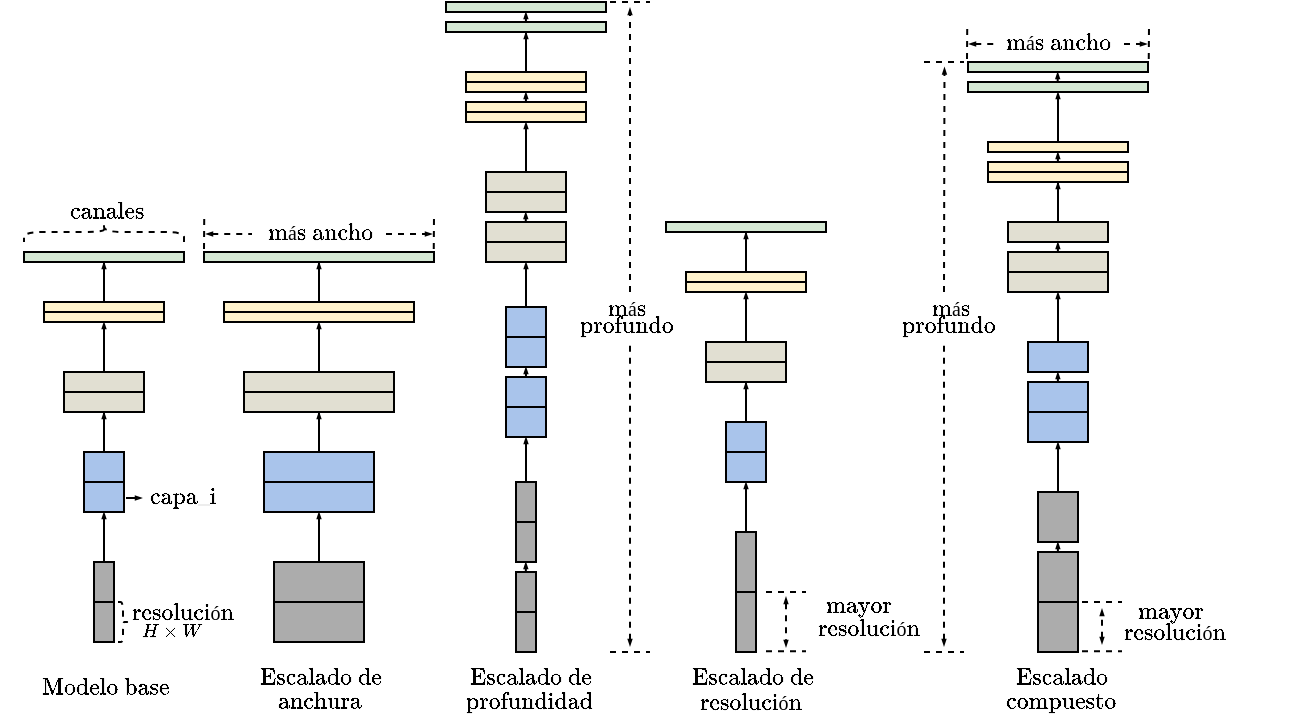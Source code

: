 <mxfile version="26.1.1">
  <diagram name="Page-1" id="o6Hm1AHfrkM1vRj4lwk_">
    <mxGraphModel dx="1328" dy="400" grid="1" gridSize="5" guides="1" tooltips="1" connect="1" arrows="1" fold="1" page="1" pageScale="1" pageWidth="595" pageHeight="842" math="1" shadow="0">
      <root>
        <mxCell id="0" />
        <mxCell id="1" parent="0" />
        <mxCell id="CmU8Y67noPRYYXNj49tf-119" value="&lt;font style=&quot;font-size: 10px;&quot;&gt;$$\text{más ancho}$$&lt;/font&gt;" style="text;html=1;align=center;verticalAlign=middle;resizable=0;points=[];autosize=1;strokeColor=none;fillColor=none;" vertex="1" parent="1">
          <mxGeometry x="90.5" y="110" width="120" height="30" as="geometry" />
        </mxCell>
        <mxCell id="CmU8Y67noPRYYXNj49tf-108" value="&lt;font style=&quot;font-size: 10px;&quot;&gt;$$\text{canales}$$&lt;/font&gt;" style="text;html=1;align=center;verticalAlign=middle;resizable=0;points=[];autosize=1;strokeColor=none;fillColor=none;" vertex="1" parent="1">
          <mxGeometry x="-9" y="100" width="105" height="30" as="geometry" />
        </mxCell>
        <mxCell id="CmU8Y67noPRYYXNj49tf-109" value="&lt;font style=&quot;font-size: 10px;&quot;&gt;$$\text{capa_i}$$&lt;/font&gt;" style="text;html=1;align=center;verticalAlign=middle;resizable=0;points=[];autosize=1;strokeColor=none;fillColor=none;" vertex="1" parent="1">
          <mxGeometry x="32" y="242" width="100" height="30" as="geometry" />
        </mxCell>
        <mxCell id="CmU8Y67noPRYYXNj49tf-1" value="" style="rounded=0;whiteSpace=wrap;html=1;fillColor=#D5E8D4;" vertex="1" parent="1">
          <mxGeometry x="3" y="135" width="80" height="5" as="geometry" />
        </mxCell>
        <mxCell id="CmU8Y67noPRYYXNj49tf-74" style="edgeStyle=orthogonalEdgeStyle;rounded=0;orthogonalLoop=1;jettySize=auto;html=1;entryX=0.5;entryY=1;entryDx=0;entryDy=0;endSize=1;endArrow=blockThin;endFill=1;" edge="1" parent="1" source="CmU8Y67noPRYYXNj49tf-2" target="CmU8Y67noPRYYXNj49tf-1">
          <mxGeometry relative="1" as="geometry" />
        </mxCell>
        <mxCell id="CmU8Y67noPRYYXNj49tf-2" value="" style="rounded=0;whiteSpace=wrap;html=1;fillColor=#FFF2CC;" vertex="1" parent="1">
          <mxGeometry x="13" y="160" width="60" height="5" as="geometry" />
        </mxCell>
        <mxCell id="CmU8Y67noPRYYXNj49tf-3" value="" style="rounded=0;whiteSpace=wrap;html=1;fillColor=#FFF2CC;" vertex="1" parent="1">
          <mxGeometry x="13" y="165" width="60" height="5" as="geometry" />
        </mxCell>
        <mxCell id="CmU8Y67noPRYYXNj49tf-73" style="edgeStyle=orthogonalEdgeStyle;rounded=0;orthogonalLoop=1;jettySize=auto;html=1;entryX=0.5;entryY=1;entryDx=0;entryDy=0;endSize=1;endArrow=blockThin;endFill=1;" edge="1" parent="1" source="CmU8Y67noPRYYXNj49tf-4" target="CmU8Y67noPRYYXNj49tf-3">
          <mxGeometry relative="1" as="geometry" />
        </mxCell>
        <mxCell id="CmU8Y67noPRYYXNj49tf-4" value="" style="rounded=0;whiteSpace=wrap;html=1;fillColor=#E1DFD2;" vertex="1" parent="1">
          <mxGeometry x="23" y="195" width="40" height="10" as="geometry" />
        </mxCell>
        <mxCell id="CmU8Y67noPRYYXNj49tf-5" value="" style="rounded=0;whiteSpace=wrap;html=1;fillColor=#E1DFD2;" vertex="1" parent="1">
          <mxGeometry x="23" y="205" width="40" height="10" as="geometry" />
        </mxCell>
        <mxCell id="CmU8Y67noPRYYXNj49tf-72" style="edgeStyle=orthogonalEdgeStyle;rounded=0;orthogonalLoop=1;jettySize=auto;html=1;entryX=0.5;entryY=1;entryDx=0;entryDy=0;endSize=1;endArrow=blockThin;endFill=1;" edge="1" parent="1" source="CmU8Y67noPRYYXNj49tf-6" target="CmU8Y67noPRYYXNj49tf-5">
          <mxGeometry relative="1" as="geometry" />
        </mxCell>
        <mxCell id="CmU8Y67noPRYYXNj49tf-6" value="" style="rounded=0;whiteSpace=wrap;html=1;fillColor=#A9C4EB;" vertex="1" parent="1">
          <mxGeometry x="33" y="235" width="20" height="15" as="geometry" />
        </mxCell>
        <mxCell id="CmU8Y67noPRYYXNj49tf-7" value="" style="rounded=0;whiteSpace=wrap;html=1;fillColor=#A9C4EB;" vertex="1" parent="1">
          <mxGeometry x="33" y="250" width="20" height="15" as="geometry" />
        </mxCell>
        <mxCell id="CmU8Y67noPRYYXNj49tf-71" style="edgeStyle=orthogonalEdgeStyle;rounded=0;orthogonalLoop=1;jettySize=auto;html=1;entryX=0.5;entryY=1;entryDx=0;entryDy=0;endSize=1;endArrow=blockThin;endFill=1;" edge="1" parent="1" source="CmU8Y67noPRYYXNj49tf-8" target="CmU8Y67noPRYYXNj49tf-7">
          <mxGeometry relative="1" as="geometry" />
        </mxCell>
        <mxCell id="CmU8Y67noPRYYXNj49tf-8" value="" style="rounded=0;whiteSpace=wrap;html=1;fillColor=#ACACAC;" vertex="1" parent="1">
          <mxGeometry x="38" y="290" width="10" height="20" as="geometry" />
        </mxCell>
        <mxCell id="CmU8Y67noPRYYXNj49tf-9" value="" style="rounded=0;whiteSpace=wrap;html=1;fillColor=#ACACAC;" vertex="1" parent="1">
          <mxGeometry x="38" y="310" width="10" height="20" as="geometry" />
        </mxCell>
        <mxCell id="CmU8Y67noPRYYXNj49tf-19" value="" style="rounded=0;whiteSpace=wrap;html=1;fillColor=#D5E8D4;" vertex="1" parent="1">
          <mxGeometry x="93" y="135" width="115" height="5" as="geometry" />
        </mxCell>
        <mxCell id="CmU8Y67noPRYYXNj49tf-78" style="edgeStyle=orthogonalEdgeStyle;rounded=0;orthogonalLoop=1;jettySize=auto;html=1;entryX=0.5;entryY=1;entryDx=0;entryDy=0;endSize=1;endArrow=blockThin;endFill=1;" edge="1" parent="1" source="CmU8Y67noPRYYXNj49tf-20" target="CmU8Y67noPRYYXNj49tf-19">
          <mxGeometry relative="1" as="geometry" />
        </mxCell>
        <mxCell id="CmU8Y67noPRYYXNj49tf-20" value="" style="rounded=0;whiteSpace=wrap;html=1;fillColor=#FFF2CC;" vertex="1" parent="1">
          <mxGeometry x="103" y="160" width="95" height="5" as="geometry" />
        </mxCell>
        <mxCell id="CmU8Y67noPRYYXNj49tf-21" value="" style="rounded=0;whiteSpace=wrap;html=1;fillColor=#FFF2CC;" vertex="1" parent="1">
          <mxGeometry x="103" y="165" width="95" height="5" as="geometry" />
        </mxCell>
        <mxCell id="CmU8Y67noPRYYXNj49tf-77" style="edgeStyle=orthogonalEdgeStyle;rounded=0;orthogonalLoop=1;jettySize=auto;html=1;entryX=0.5;entryY=1;entryDx=0;entryDy=0;endSize=1;endArrow=blockThin;endFill=1;" edge="1" parent="1" source="CmU8Y67noPRYYXNj49tf-22" target="CmU8Y67noPRYYXNj49tf-21">
          <mxGeometry relative="1" as="geometry" />
        </mxCell>
        <mxCell id="CmU8Y67noPRYYXNj49tf-22" value="" style="rounded=0;whiteSpace=wrap;html=1;fillColor=#E1DFD2;" vertex="1" parent="1">
          <mxGeometry x="113" y="195" width="75" height="10" as="geometry" />
        </mxCell>
        <mxCell id="CmU8Y67noPRYYXNj49tf-23" value="" style="rounded=0;whiteSpace=wrap;html=1;fillColor=#E1DFD2;" vertex="1" parent="1">
          <mxGeometry x="113" y="205" width="75" height="10" as="geometry" />
        </mxCell>
        <mxCell id="CmU8Y67noPRYYXNj49tf-76" style="edgeStyle=orthogonalEdgeStyle;rounded=0;orthogonalLoop=1;jettySize=auto;html=1;entryX=0.5;entryY=1;entryDx=0;entryDy=0;endSize=1;endArrow=blockThin;endFill=1;" edge="1" parent="1" source="CmU8Y67noPRYYXNj49tf-24" target="CmU8Y67noPRYYXNj49tf-23">
          <mxGeometry relative="1" as="geometry" />
        </mxCell>
        <mxCell id="CmU8Y67noPRYYXNj49tf-24" value="" style="rounded=0;whiteSpace=wrap;html=1;fillColor=#A9C4EB;" vertex="1" parent="1">
          <mxGeometry x="123" y="235" width="55" height="15" as="geometry" />
        </mxCell>
        <mxCell id="CmU8Y67noPRYYXNj49tf-25" value="" style="rounded=0;whiteSpace=wrap;html=1;fillColor=#A9C4EB;" vertex="1" parent="1">
          <mxGeometry x="123" y="250" width="55" height="15" as="geometry" />
        </mxCell>
        <mxCell id="CmU8Y67noPRYYXNj49tf-75" style="edgeStyle=orthogonalEdgeStyle;rounded=0;orthogonalLoop=1;jettySize=auto;html=1;entryX=0.5;entryY=1;entryDx=0;entryDy=0;endSize=1;endArrow=blockThin;endFill=1;" edge="1" parent="1" source="CmU8Y67noPRYYXNj49tf-26" target="CmU8Y67noPRYYXNj49tf-25">
          <mxGeometry relative="1" as="geometry" />
        </mxCell>
        <mxCell id="CmU8Y67noPRYYXNj49tf-26" value="" style="rounded=0;whiteSpace=wrap;html=1;fillColor=#ACACAC;" vertex="1" parent="1">
          <mxGeometry x="128" y="290" width="45" height="20" as="geometry" />
        </mxCell>
        <mxCell id="CmU8Y67noPRYYXNj49tf-27" value="" style="rounded=0;whiteSpace=wrap;html=1;fillColor=#ACACAC;" vertex="1" parent="1">
          <mxGeometry x="128" y="310" width="45" height="20" as="geometry" />
        </mxCell>
        <mxCell id="CmU8Y67noPRYYXNj49tf-29" value="" style="rounded=0;whiteSpace=wrap;html=1;fillColor=#D5E8D4;" vertex="1" parent="1">
          <mxGeometry x="214" y="10" width="80" height="5" as="geometry" />
        </mxCell>
        <mxCell id="CmU8Y67noPRYYXNj49tf-83" style="edgeStyle=orthogonalEdgeStyle;rounded=0;orthogonalLoop=1;jettySize=auto;html=1;entryX=0.5;entryY=1;entryDx=0;entryDy=0;endSize=1;endArrow=blockThin;endFill=1;" edge="1" parent="1" source="CmU8Y67noPRYYXNj49tf-30" target="CmU8Y67noPRYYXNj49tf-38">
          <mxGeometry relative="1" as="geometry" />
        </mxCell>
        <mxCell id="CmU8Y67noPRYYXNj49tf-30" value="" style="rounded=0;whiteSpace=wrap;html=1;fillColor=#FFF2CC;" vertex="1" parent="1">
          <mxGeometry x="224" y="45" width="60" height="5" as="geometry" />
        </mxCell>
        <mxCell id="CmU8Y67noPRYYXNj49tf-31" value="" style="rounded=0;whiteSpace=wrap;html=1;fillColor=#FFF2CC;" vertex="1" parent="1">
          <mxGeometry x="224" y="50" width="60" height="5" as="geometry" />
        </mxCell>
        <mxCell id="CmU8Y67noPRYYXNj49tf-82" style="edgeStyle=orthogonalEdgeStyle;rounded=0;orthogonalLoop=1;jettySize=auto;html=1;entryX=0.5;entryY=1;entryDx=0;entryDy=0;endSize=1;endArrow=blockThin;endFill=1;" edge="1" parent="1" source="CmU8Y67noPRYYXNj49tf-32" target="CmU8Y67noPRYYXNj49tf-40">
          <mxGeometry relative="1" as="geometry" />
        </mxCell>
        <mxCell id="CmU8Y67noPRYYXNj49tf-32" value="" style="rounded=0;whiteSpace=wrap;html=1;fillColor=#E1DFD2;" vertex="1" parent="1">
          <mxGeometry x="234" y="95" width="40" height="10" as="geometry" />
        </mxCell>
        <mxCell id="CmU8Y67noPRYYXNj49tf-33" value="" style="rounded=0;whiteSpace=wrap;html=1;fillColor=#E1DFD2;" vertex="1" parent="1">
          <mxGeometry x="234" y="105" width="40" height="10" as="geometry" />
        </mxCell>
        <mxCell id="CmU8Y67noPRYYXNj49tf-81" style="edgeStyle=orthogonalEdgeStyle;rounded=0;orthogonalLoop=1;jettySize=auto;html=1;entryX=0.5;entryY=1;entryDx=0;entryDy=0;endSize=1;endArrow=blockThin;endFill=1;" edge="1" parent="1" source="CmU8Y67noPRYYXNj49tf-34" target="CmU8Y67noPRYYXNj49tf-42">
          <mxGeometry relative="1" as="geometry" />
        </mxCell>
        <mxCell id="CmU8Y67noPRYYXNj49tf-34" value="" style="rounded=0;whiteSpace=wrap;html=1;fillColor=#A9C4EB;" vertex="1" parent="1">
          <mxGeometry x="244" y="162.5" width="20" height="15" as="geometry" />
        </mxCell>
        <mxCell id="CmU8Y67noPRYYXNj49tf-35" value="" style="rounded=0;whiteSpace=wrap;html=1;fillColor=#A9C4EB;" vertex="1" parent="1">
          <mxGeometry x="244" y="177.5" width="20" height="15" as="geometry" />
        </mxCell>
        <mxCell id="CmU8Y67noPRYYXNj49tf-80" style="edgeStyle=orthogonalEdgeStyle;rounded=0;orthogonalLoop=1;jettySize=auto;html=1;entryX=0.5;entryY=1;entryDx=0;entryDy=0;endSize=1;endArrow=blockThin;endFill=1;" edge="1" parent="1" source="CmU8Y67noPRYYXNj49tf-36" target="CmU8Y67noPRYYXNj49tf-44">
          <mxGeometry relative="1" as="geometry" />
        </mxCell>
        <mxCell id="CmU8Y67noPRYYXNj49tf-36" value="" style="rounded=0;whiteSpace=wrap;html=1;fillColor=#ACACAC;" vertex="1" parent="1">
          <mxGeometry x="249" y="250" width="10" height="20" as="geometry" />
        </mxCell>
        <mxCell id="CmU8Y67noPRYYXNj49tf-37" value="" style="rounded=0;whiteSpace=wrap;html=1;fillColor=#ACACAC;" vertex="1" parent="1">
          <mxGeometry x="249" y="270" width="10" height="20" as="geometry" />
        </mxCell>
        <mxCell id="CmU8Y67noPRYYXNj49tf-38" value="" style="rounded=0;whiteSpace=wrap;html=1;fillColor=#D5E8D4;" vertex="1" parent="1">
          <mxGeometry x="214" y="20" width="80" height="5" as="geometry" />
        </mxCell>
        <mxCell id="CmU8Y67noPRYYXNj49tf-39" value="" style="rounded=0;whiteSpace=wrap;html=1;fillColor=#FFF2CC;" vertex="1" parent="1">
          <mxGeometry x="224" y="60" width="60" height="5" as="geometry" />
        </mxCell>
        <mxCell id="CmU8Y67noPRYYXNj49tf-40" value="" style="rounded=0;whiteSpace=wrap;html=1;fillColor=#FFF2CC;" vertex="1" parent="1">
          <mxGeometry x="224" y="65" width="60" height="5" as="geometry" />
        </mxCell>
        <mxCell id="CmU8Y67noPRYYXNj49tf-41" value="" style="rounded=0;whiteSpace=wrap;html=1;fillColor=#E1DFD2;" vertex="1" parent="1">
          <mxGeometry x="234" y="120" width="40" height="10" as="geometry" />
        </mxCell>
        <mxCell id="CmU8Y67noPRYYXNj49tf-42" value="" style="rounded=0;whiteSpace=wrap;html=1;fillColor=#E1DFD2;" vertex="1" parent="1">
          <mxGeometry x="234" y="130" width="40" height="10" as="geometry" />
        </mxCell>
        <mxCell id="CmU8Y67noPRYYXNj49tf-43" value="" style="rounded=0;whiteSpace=wrap;html=1;fillColor=#A9C4EB;" vertex="1" parent="1">
          <mxGeometry x="244" y="197.5" width="20" height="15" as="geometry" />
        </mxCell>
        <mxCell id="CmU8Y67noPRYYXNj49tf-44" value="" style="rounded=0;whiteSpace=wrap;html=1;fillColor=#A9C4EB;" vertex="1" parent="1">
          <mxGeometry x="244" y="212.5" width="20" height="15" as="geometry" />
        </mxCell>
        <mxCell id="CmU8Y67noPRYYXNj49tf-45" value="" style="rounded=0;whiteSpace=wrap;html=1;fillColor=#ACACAC;" vertex="1" parent="1">
          <mxGeometry x="249" y="295" width="10" height="20" as="geometry" />
        </mxCell>
        <mxCell id="CmU8Y67noPRYYXNj49tf-46" value="" style="rounded=0;whiteSpace=wrap;html=1;fillColor=#ACACAC;" vertex="1" parent="1">
          <mxGeometry x="249" y="315" width="10" height="20" as="geometry" />
        </mxCell>
        <mxCell id="CmU8Y67noPRYYXNj49tf-47" value="" style="rounded=0;whiteSpace=wrap;html=1;fillColor=#D5E8D4;" vertex="1" parent="1">
          <mxGeometry x="324" y="120" width="80" height="5" as="geometry" />
        </mxCell>
        <mxCell id="CmU8Y67noPRYYXNj49tf-87" style="edgeStyle=orthogonalEdgeStyle;rounded=0;orthogonalLoop=1;jettySize=auto;html=1;entryX=0.5;entryY=1;entryDx=0;entryDy=0;endSize=1;endArrow=blockThin;endFill=1;" edge="1" parent="1" source="CmU8Y67noPRYYXNj49tf-48" target="CmU8Y67noPRYYXNj49tf-47">
          <mxGeometry relative="1" as="geometry" />
        </mxCell>
        <mxCell id="CmU8Y67noPRYYXNj49tf-48" value="" style="rounded=0;whiteSpace=wrap;html=1;fillColor=#FFF2CC;" vertex="1" parent="1">
          <mxGeometry x="334" y="145" width="60" height="5" as="geometry" />
        </mxCell>
        <mxCell id="CmU8Y67noPRYYXNj49tf-49" value="" style="rounded=0;whiteSpace=wrap;html=1;fillColor=#FFF2CC;" vertex="1" parent="1">
          <mxGeometry x="334" y="150" width="60" height="5" as="geometry" />
        </mxCell>
        <mxCell id="CmU8Y67noPRYYXNj49tf-86" style="edgeStyle=orthogonalEdgeStyle;rounded=0;orthogonalLoop=1;jettySize=auto;html=1;entryX=0.5;entryY=1;entryDx=0;entryDy=0;endSize=1;endArrow=blockThin;endFill=1;" edge="1" parent="1" source="CmU8Y67noPRYYXNj49tf-50" target="CmU8Y67noPRYYXNj49tf-49">
          <mxGeometry relative="1" as="geometry" />
        </mxCell>
        <mxCell id="CmU8Y67noPRYYXNj49tf-50" value="" style="rounded=0;whiteSpace=wrap;html=1;fillColor=#E1DFD2;" vertex="1" parent="1">
          <mxGeometry x="344" y="180" width="40" height="10" as="geometry" />
        </mxCell>
        <mxCell id="CmU8Y67noPRYYXNj49tf-51" value="" style="rounded=0;whiteSpace=wrap;html=1;fillColor=#E1DFD2;" vertex="1" parent="1">
          <mxGeometry x="344" y="190" width="40" height="10" as="geometry" />
        </mxCell>
        <mxCell id="CmU8Y67noPRYYXNj49tf-85" style="edgeStyle=orthogonalEdgeStyle;rounded=0;orthogonalLoop=1;jettySize=auto;html=1;entryX=0.5;entryY=1;entryDx=0;entryDy=0;endSize=1;endArrow=blockThin;endFill=1;" edge="1" parent="1" source="CmU8Y67noPRYYXNj49tf-52" target="CmU8Y67noPRYYXNj49tf-51">
          <mxGeometry relative="1" as="geometry" />
        </mxCell>
        <mxCell id="CmU8Y67noPRYYXNj49tf-52" value="" style="rounded=0;whiteSpace=wrap;html=1;fillColor=#A9C4EB;" vertex="1" parent="1">
          <mxGeometry x="354" y="220" width="20" height="15" as="geometry" />
        </mxCell>
        <mxCell id="CmU8Y67noPRYYXNj49tf-53" value="" style="rounded=0;whiteSpace=wrap;html=1;fillColor=#A9C4EB;" vertex="1" parent="1">
          <mxGeometry x="354" y="235" width="20" height="15" as="geometry" />
        </mxCell>
        <mxCell id="CmU8Y67noPRYYXNj49tf-84" style="edgeStyle=orthogonalEdgeStyle;rounded=0;orthogonalLoop=1;jettySize=auto;html=1;entryX=0.5;entryY=1;entryDx=0;entryDy=0;endSize=1;endArrow=blockThin;endFill=1;" edge="1" parent="1" source="CmU8Y67noPRYYXNj49tf-54" target="CmU8Y67noPRYYXNj49tf-53">
          <mxGeometry relative="1" as="geometry" />
        </mxCell>
        <mxCell id="CmU8Y67noPRYYXNj49tf-54" value="" style="rounded=0;whiteSpace=wrap;html=1;fillColor=#ACACAC;" vertex="1" parent="1">
          <mxGeometry x="359" y="275" width="10" height="30" as="geometry" />
        </mxCell>
        <mxCell id="CmU8Y67noPRYYXNj49tf-55" value="" style="rounded=0;whiteSpace=wrap;html=1;fillColor=#ACACAC;" vertex="1" parent="1">
          <mxGeometry x="359" y="305" width="10" height="30" as="geometry" />
        </mxCell>
        <mxCell id="CmU8Y67noPRYYXNj49tf-56" value="" style="rounded=0;whiteSpace=wrap;html=1;fillColor=#D5E8D4;" vertex="1" parent="1">
          <mxGeometry x="475" y="50" width="90" height="5" as="geometry" />
        </mxCell>
        <mxCell id="CmU8Y67noPRYYXNj49tf-57" value="" style="rounded=0;whiteSpace=wrap;html=1;fillColor=#FFF2CC;" vertex="1" parent="1">
          <mxGeometry x="485" y="90" width="70" height="5" as="geometry" />
        </mxCell>
        <mxCell id="CmU8Y67noPRYYXNj49tf-58" value="" style="rounded=0;whiteSpace=wrap;html=1;fillColor=#FFF2CC;" vertex="1" parent="1">
          <mxGeometry x="485" y="95" width="70" height="5" as="geometry" />
        </mxCell>
        <mxCell id="CmU8Y67noPRYYXNj49tf-59" value="" style="rounded=0;whiteSpace=wrap;html=1;fillColor=#E1DFD2;" vertex="1" parent="1">
          <mxGeometry x="495" y="135" width="50" height="10" as="geometry" />
        </mxCell>
        <mxCell id="CmU8Y67noPRYYXNj49tf-60" value="" style="rounded=0;whiteSpace=wrap;html=1;fillColor=#E1DFD2;" vertex="1" parent="1">
          <mxGeometry x="495" y="145" width="50" height="10" as="geometry" />
        </mxCell>
        <mxCell id="CmU8Y67noPRYYXNj49tf-90" style="edgeStyle=orthogonalEdgeStyle;rounded=0;orthogonalLoop=1;jettySize=auto;html=1;entryX=0.5;entryY=1;entryDx=0;entryDy=0;endSize=1;endArrow=blockThin;endFill=1;" edge="1" parent="1" source="CmU8Y67noPRYYXNj49tf-61" target="CmU8Y67noPRYYXNj49tf-60">
          <mxGeometry relative="1" as="geometry" />
        </mxCell>
        <mxCell id="CmU8Y67noPRYYXNj49tf-61" value="" style="rounded=0;whiteSpace=wrap;html=1;fillColor=#A9C4EB;" vertex="1" parent="1">
          <mxGeometry x="505" y="180" width="30" height="15" as="geometry" />
        </mxCell>
        <mxCell id="CmU8Y67noPRYYXNj49tf-62" value="" style="rounded=0;whiteSpace=wrap;html=1;fillColor=#A9C4EB;" vertex="1" parent="1">
          <mxGeometry x="505" y="215" width="30" height="15" as="geometry" />
        </mxCell>
        <mxCell id="CmU8Y67noPRYYXNj49tf-63" value="" style="rounded=0;whiteSpace=wrap;html=1;fillColor=#ACACAC;" vertex="1" parent="1">
          <mxGeometry x="510" y="285" width="20" height="25" as="geometry" />
        </mxCell>
        <mxCell id="CmU8Y67noPRYYXNj49tf-64" value="" style="rounded=0;whiteSpace=wrap;html=1;fillColor=#ACACAC;" vertex="1" parent="1">
          <mxGeometry x="510" y="310" width="20" height="25" as="geometry" />
        </mxCell>
        <mxCell id="CmU8Y67noPRYYXNj49tf-91" style="edgeStyle=orthogonalEdgeStyle;rounded=0;orthogonalLoop=1;jettySize=auto;html=1;entryX=0.5;entryY=1;entryDx=0;entryDy=0;endSize=1;endArrow=blockThin;endFill=1;" edge="1" parent="1" source="CmU8Y67noPRYYXNj49tf-65" target="CmU8Y67noPRYYXNj49tf-62">
          <mxGeometry relative="1" as="geometry" />
        </mxCell>
        <mxCell id="CmU8Y67noPRYYXNj49tf-65" value="" style="rounded=0;whiteSpace=wrap;html=1;fillColor=#ACACAC;" vertex="1" parent="1">
          <mxGeometry x="510" y="255" width="20" height="25" as="geometry" />
        </mxCell>
        <mxCell id="CmU8Y67noPRYYXNj49tf-66" value="" style="rounded=0;whiteSpace=wrap;html=1;fillColor=#A9C4EB;" vertex="1" parent="1">
          <mxGeometry x="505" y="200" width="30" height="15" as="geometry" />
        </mxCell>
        <mxCell id="CmU8Y67noPRYYXNj49tf-89" style="edgeStyle=orthogonalEdgeStyle;rounded=0;orthogonalLoop=1;jettySize=auto;html=1;entryX=0.5;entryY=1;entryDx=0;entryDy=0;endSize=1;endArrow=blockThin;endFill=1;" edge="1" parent="1" source="CmU8Y67noPRYYXNj49tf-67" target="CmU8Y67noPRYYXNj49tf-58">
          <mxGeometry relative="1" as="geometry" />
        </mxCell>
        <mxCell id="CmU8Y67noPRYYXNj49tf-67" value="" style="rounded=0;whiteSpace=wrap;html=1;fillColor=#E1DFD2;" vertex="1" parent="1">
          <mxGeometry x="495" y="120" width="50" height="10" as="geometry" />
        </mxCell>
        <mxCell id="CmU8Y67noPRYYXNj49tf-88" style="edgeStyle=orthogonalEdgeStyle;rounded=0;orthogonalLoop=1;jettySize=auto;html=1;entryX=0.5;entryY=1;entryDx=0;entryDy=0;endSize=1;endArrow=blockThin;endFill=1;" edge="1" parent="1" source="CmU8Y67noPRYYXNj49tf-68" target="CmU8Y67noPRYYXNj49tf-56">
          <mxGeometry relative="1" as="geometry" />
        </mxCell>
        <mxCell id="CmU8Y67noPRYYXNj49tf-68" value="" style="rounded=0;whiteSpace=wrap;html=1;fillColor=#FFF2CC;" vertex="1" parent="1">
          <mxGeometry x="485" y="80" width="70" height="5" as="geometry" />
        </mxCell>
        <mxCell id="CmU8Y67noPRYYXNj49tf-70" value="" style="rounded=0;whiteSpace=wrap;html=1;fillColor=#D5E8D4;" vertex="1" parent="1">
          <mxGeometry x="475" y="40" width="90" height="5" as="geometry" />
        </mxCell>
        <mxCell id="CmU8Y67noPRYYXNj49tf-92" value="" style="endArrow=blockThin;html=1;rounded=0;endSize=1;endFill=1;" edge="1" parent="1">
          <mxGeometry width="50" height="50" relative="1" as="geometry">
            <mxPoint x="253.92" y="295" as="sourcePoint" />
            <mxPoint x="253.92" y="290" as="targetPoint" />
          </mxGeometry>
        </mxCell>
        <mxCell id="CmU8Y67noPRYYXNj49tf-94" value="" style="endArrow=blockThin;html=1;rounded=0;endSize=1;endFill=1;" edge="1" parent="1">
          <mxGeometry width="50" height="50" relative="1" as="geometry">
            <mxPoint x="253.98" y="197.5" as="sourcePoint" />
            <mxPoint x="253.98" y="192.5" as="targetPoint" />
          </mxGeometry>
        </mxCell>
        <mxCell id="CmU8Y67noPRYYXNj49tf-95" value="" style="endArrow=blockThin;html=1;rounded=0;endSize=1;endFill=1;" edge="1" parent="1">
          <mxGeometry width="50" height="50" relative="1" as="geometry">
            <mxPoint x="253.89" y="120" as="sourcePoint" />
            <mxPoint x="253.89" y="115" as="targetPoint" />
          </mxGeometry>
        </mxCell>
        <mxCell id="CmU8Y67noPRYYXNj49tf-96" value="" style="endArrow=blockThin;html=1;rounded=0;endSize=1;endFill=1;" edge="1" parent="1">
          <mxGeometry width="50" height="50" relative="1" as="geometry">
            <mxPoint x="253.96" y="60" as="sourcePoint" />
            <mxPoint x="253.96" y="55" as="targetPoint" />
          </mxGeometry>
        </mxCell>
        <mxCell id="CmU8Y67noPRYYXNj49tf-98" value="" style="endArrow=blockThin;html=1;rounded=0;endSize=1;endFill=1;" edge="1" parent="1">
          <mxGeometry width="50" height="50" relative="1" as="geometry">
            <mxPoint x="253.96" y="20" as="sourcePoint" />
            <mxPoint x="253.96" y="15" as="targetPoint" />
          </mxGeometry>
        </mxCell>
        <mxCell id="CmU8Y67noPRYYXNj49tf-101" value="" style="endArrow=blockThin;html=1;rounded=0;endSize=1;endFill=1;" edge="1" parent="1">
          <mxGeometry width="50" height="50" relative="1" as="geometry">
            <mxPoint x="519.85" y="50" as="sourcePoint" />
            <mxPoint x="519.85" y="45" as="targetPoint" />
          </mxGeometry>
        </mxCell>
        <mxCell id="CmU8Y67noPRYYXNj49tf-102" value="" style="endArrow=blockThin;html=1;rounded=0;endSize=1;endFill=1;" edge="1" parent="1">
          <mxGeometry width="50" height="50" relative="1" as="geometry">
            <mxPoint x="519.95" y="90" as="sourcePoint" />
            <mxPoint x="519.95" y="85" as="targetPoint" />
          </mxGeometry>
        </mxCell>
        <mxCell id="CmU8Y67noPRYYXNj49tf-103" value="" style="endArrow=blockThin;html=1;rounded=0;endSize=1;endFill=1;" edge="1" parent="1">
          <mxGeometry width="50" height="50" relative="1" as="geometry">
            <mxPoint x="519.95" y="135" as="sourcePoint" />
            <mxPoint x="519.95" y="130" as="targetPoint" />
          </mxGeometry>
        </mxCell>
        <mxCell id="CmU8Y67noPRYYXNj49tf-104" value="" style="endArrow=blockThin;html=1;rounded=0;endSize=1;endFill=1;" edge="1" parent="1">
          <mxGeometry width="50" height="50" relative="1" as="geometry">
            <mxPoint x="519.95" y="200" as="sourcePoint" />
            <mxPoint x="519.95" y="195" as="targetPoint" />
          </mxGeometry>
        </mxCell>
        <mxCell id="CmU8Y67noPRYYXNj49tf-105" value="" style="endArrow=blockThin;html=1;rounded=0;endSize=1;endFill=1;" edge="1" parent="1">
          <mxGeometry width="50" height="50" relative="1" as="geometry">
            <mxPoint x="519.95" y="285" as="sourcePoint" />
            <mxPoint x="519.95" y="280" as="targetPoint" />
          </mxGeometry>
        </mxCell>
        <mxCell id="CmU8Y67noPRYYXNj49tf-106" value="" style="shape=curlyBracket;whiteSpace=wrap;html=1;rounded=1;labelPosition=left;verticalLabelPosition=middle;align=right;verticalAlign=middle;rotation=90;dashed=1;" vertex="1" parent="1">
          <mxGeometry x="38" y="85" width="10" height="80" as="geometry" />
        </mxCell>
        <mxCell id="CmU8Y67noPRYYXNj49tf-110" value="" style="endArrow=blockThin;html=1;rounded=0;endSize=1;endFill=1;" edge="1" parent="1">
          <mxGeometry width="50" height="50" relative="1" as="geometry">
            <mxPoint x="54" y="258" as="sourcePoint" />
            <mxPoint x="62" y="258" as="targetPoint" />
          </mxGeometry>
        </mxCell>
        <mxCell id="CmU8Y67noPRYYXNj49tf-111" value="" style="shape=curlyBracket;whiteSpace=wrap;html=1;rounded=1;flipH=1;labelPosition=right;verticalLabelPosition=middle;align=left;verticalAlign=middle;dashed=1;" vertex="1" parent="1">
          <mxGeometry x="50" y="310" width="5" height="20" as="geometry" />
        </mxCell>
        <mxCell id="CmU8Y67noPRYYXNj49tf-112" value="&lt;font style=&quot;font-size: 10px;&quot;&gt;$$\text{resolución}$$&lt;/font&gt;" style="text;html=1;align=center;verticalAlign=middle;resizable=0;points=[];autosize=1;strokeColor=none;fillColor=none;" vertex="1" parent="1">
          <mxGeometry x="24.5" y="300" width="115" height="30" as="geometry" />
        </mxCell>
        <mxCell id="CmU8Y67noPRYYXNj49tf-113" value="&lt;div&gt;&lt;font style=&quot;font-size: 8px;&quot;&gt;$$H \times W$$&lt;/font&gt;&lt;/div&gt;" style="text;html=1;align=center;verticalAlign=middle;resizable=0;points=[];autosize=1;strokeColor=none;fillColor=none;" vertex="1" parent="1">
          <mxGeometry x="37" y="310" width="80" height="30" as="geometry" />
        </mxCell>
        <mxCell id="CmU8Y67noPRYYXNj49tf-117" value="" style="endArrow=none;dashed=1;html=1;rounded=0;exitX=0.001;exitY=-0.312;exitDx=0;exitDy=0;exitPerimeter=0;" edge="1" parent="1">
          <mxGeometry width="50" height="50" relative="1" as="geometry">
            <mxPoint x="207.88" y="133.5" as="sourcePoint" />
            <mxPoint x="208" y="117" as="targetPoint" />
          </mxGeometry>
        </mxCell>
        <mxCell id="CmU8Y67noPRYYXNj49tf-118" value="" style="endArrow=none;dashed=1;html=1;rounded=0;exitX=0.001;exitY=-0.312;exitDx=0;exitDy=0;exitPerimeter=0;" edge="1" parent="1">
          <mxGeometry width="50" height="50" relative="1" as="geometry">
            <mxPoint x="93" y="133.5" as="sourcePoint" />
            <mxPoint x="93.12" y="117" as="targetPoint" />
          </mxGeometry>
        </mxCell>
        <mxCell id="CmU8Y67noPRYYXNj49tf-120" value="" style="endArrow=blockThin;dashed=1;html=1;rounded=0;endFill=1;endSize=1;" edge="1" parent="1">
          <mxGeometry width="50" height="50" relative="1" as="geometry">
            <mxPoint x="184" y="126" as="sourcePoint" />
            <mxPoint x="207" y="126" as="targetPoint" />
          </mxGeometry>
        </mxCell>
        <mxCell id="CmU8Y67noPRYYXNj49tf-122" value="" style="endArrow=none;dashed=1;html=1;rounded=0;startArrow=blockThin;startFill=1;endSize=1;startSize=1;" edge="1" parent="1">
          <mxGeometry width="50" height="50" relative="1" as="geometry">
            <mxPoint x="94" y="126" as="sourcePoint" />
            <mxPoint x="117" y="126" as="targetPoint" />
          </mxGeometry>
        </mxCell>
        <mxCell id="CmU8Y67noPRYYXNj49tf-124" value="" style="endArrow=none;dashed=1;html=1;rounded=0;" edge="1" parent="1">
          <mxGeometry width="50" height="50" relative="1" as="geometry">
            <mxPoint x="296" y="335" as="sourcePoint" />
            <mxPoint x="316" y="335" as="targetPoint" />
          </mxGeometry>
        </mxCell>
        <mxCell id="CmU8Y67noPRYYXNj49tf-125" value="" style="endArrow=none;dashed=1;html=1;rounded=0;startArrow=blockThin;startFill=1;endSize=1;startSize=1;" edge="1" parent="1">
          <mxGeometry width="50" height="50" relative="1" as="geometry">
            <mxPoint x="306" y="332" as="sourcePoint" />
            <mxPoint x="306" y="180" as="targetPoint" />
          </mxGeometry>
        </mxCell>
        <mxCell id="CmU8Y67noPRYYXNj49tf-126" value="" style="endArrow=none;dashed=1;html=1;rounded=0;" edge="1" parent="1">
          <mxGeometry width="50" height="50" relative="1" as="geometry">
            <mxPoint x="296" y="10" as="sourcePoint" />
            <mxPoint x="316" y="10" as="targetPoint" />
          </mxGeometry>
        </mxCell>
        <mxCell id="CmU8Y67noPRYYXNj49tf-127" value="&lt;font style=&quot;font-size: 10px;&quot;&gt;$$\text{más}$$&lt;/font&gt;" style="text;html=1;align=center;verticalAlign=middle;resizable=0;points=[];autosize=1;strokeColor=none;fillColor=none;" vertex="1" parent="1">
          <mxGeometry x="259" y="148" width="90" height="30" as="geometry" />
        </mxCell>
        <mxCell id="CmU8Y67noPRYYXNj49tf-128" value="&lt;font style=&quot;font-size: 10px;&quot;&gt;$$\text{profundo}$$&lt;/font&gt;" style="text;html=1;align=center;verticalAlign=middle;resizable=0;points=[];autosize=1;strokeColor=none;fillColor=none;" vertex="1" parent="1">
          <mxGeometry x="249" y="157" width="110" height="30" as="geometry" />
        </mxCell>
        <mxCell id="CmU8Y67noPRYYXNj49tf-129" value="" style="endArrow=blockThin;dashed=1;html=1;rounded=0;endFill=1;endSize=1;" edge="1" parent="1">
          <mxGeometry width="50" height="50" relative="1" as="geometry">
            <mxPoint x="306" y="155" as="sourcePoint" />
            <mxPoint x="306" y="13" as="targetPoint" />
          </mxGeometry>
        </mxCell>
        <mxCell id="CmU8Y67noPRYYXNj49tf-130" value="" style="endArrow=none;dashed=1;html=1;rounded=0;" edge="1" parent="1">
          <mxGeometry width="50" height="50" relative="1" as="geometry">
            <mxPoint x="374" y="305" as="sourcePoint" />
            <mxPoint x="394" y="305" as="targetPoint" />
          </mxGeometry>
        </mxCell>
        <mxCell id="CmU8Y67noPRYYXNj49tf-131" value="" style="endArrow=none;dashed=1;html=1;rounded=0;" edge="1" parent="1">
          <mxGeometry width="50" height="50" relative="1" as="geometry">
            <mxPoint x="374" y="334.67" as="sourcePoint" />
            <mxPoint x="394" y="334.67" as="targetPoint" />
          </mxGeometry>
        </mxCell>
        <mxCell id="CmU8Y67noPRYYXNj49tf-133" value="" style="endArrow=blockThin;dashed=1;html=1;rounded=0;startArrow=blockThin;startFill=1;endFill=1;endSize=1;startSize=1;" edge="1" parent="1">
          <mxGeometry width="50" height="50" relative="1" as="geometry">
            <mxPoint x="384" y="307.5" as="sourcePoint" />
            <mxPoint x="384" y="332.5" as="targetPoint" />
          </mxGeometry>
        </mxCell>
        <mxCell id="CmU8Y67noPRYYXNj49tf-134" value="&lt;font style=&quot;font-size: 10px;&quot;&gt;$$\text{mayor}$$&lt;/font&gt;" style="text;html=1;align=center;verticalAlign=middle;resizable=0;points=[];autosize=1;strokeColor=none;fillColor=none;" vertex="1" parent="1">
          <mxGeometry x="372" y="297" width="95" height="30" as="geometry" />
        </mxCell>
        <mxCell id="CmU8Y67noPRYYXNj49tf-135" value="&lt;font style=&quot;font-size: 10px;&quot;&gt;$$\text{resolución}$$&lt;/font&gt;" style="text;html=1;align=center;verticalAlign=middle;resizable=0;points=[];autosize=1;strokeColor=none;fillColor=none;" vertex="1" parent="1">
          <mxGeometry x="367" y="307.5" width="115" height="30" as="geometry" />
        </mxCell>
        <mxCell id="CmU8Y67noPRYYXNj49tf-141" value="&lt;font style=&quot;font-size: 10px;&quot;&gt;$$\text{más ancho}$$&lt;/font&gt;" style="text;html=1;align=center;verticalAlign=middle;resizable=0;points=[];autosize=1;strokeColor=none;fillColor=none;" vertex="1" parent="1">
          <mxGeometry x="460" y="15" width="120" height="30" as="geometry" />
        </mxCell>
        <mxCell id="CmU8Y67noPRYYXNj49tf-142" value="" style="endArrow=none;dashed=1;html=1;rounded=0;exitX=0.001;exitY=-0.312;exitDx=0;exitDy=0;exitPerimeter=0;" edge="1" parent="1">
          <mxGeometry width="50" height="50" relative="1" as="geometry">
            <mxPoint x="565.38" y="38.5" as="sourcePoint" />
            <mxPoint x="565.5" y="22" as="targetPoint" />
          </mxGeometry>
        </mxCell>
        <mxCell id="CmU8Y67noPRYYXNj49tf-143" value="" style="endArrow=none;dashed=1;html=1;rounded=0;exitX=0.001;exitY=-0.312;exitDx=0;exitDy=0;exitPerimeter=0;" edge="1" parent="1">
          <mxGeometry width="50" height="50" relative="1" as="geometry">
            <mxPoint x="474.5" y="38.5" as="sourcePoint" />
            <mxPoint x="474.62" y="22" as="targetPoint" />
          </mxGeometry>
        </mxCell>
        <mxCell id="CmU8Y67noPRYYXNj49tf-144" value="" style="endArrow=blockThin;dashed=1;html=1;rounded=0;endFill=1;endSize=1;" edge="1" parent="1">
          <mxGeometry width="50" height="50" relative="1" as="geometry">
            <mxPoint x="553" y="31" as="sourcePoint" />
            <mxPoint x="564.5" y="31" as="targetPoint" />
          </mxGeometry>
        </mxCell>
        <mxCell id="CmU8Y67noPRYYXNj49tf-145" value="" style="endArrow=none;dashed=1;html=1;rounded=0;startArrow=blockThin;startFill=1;endSize=1;startSize=1;" edge="1" parent="1">
          <mxGeometry width="50" height="50" relative="1" as="geometry">
            <mxPoint x="475.5" y="31" as="sourcePoint" />
            <mxPoint x="490" y="31" as="targetPoint" />
          </mxGeometry>
        </mxCell>
        <mxCell id="CmU8Y67noPRYYXNj49tf-146" value="" style="endArrow=none;dashed=1;html=1;rounded=0;" edge="1" parent="1">
          <mxGeometry width="50" height="50" relative="1" as="geometry">
            <mxPoint x="453" y="335" as="sourcePoint" />
            <mxPoint x="473" y="335" as="targetPoint" />
          </mxGeometry>
        </mxCell>
        <mxCell id="CmU8Y67noPRYYXNj49tf-147" value="" style="endArrow=none;dashed=1;html=1;rounded=0;startArrow=blockThin;startFill=1;endSize=1;startSize=1;" edge="1" parent="1">
          <mxGeometry width="50" height="50" relative="1" as="geometry">
            <mxPoint x="463" y="332" as="sourcePoint" />
            <mxPoint x="463" y="180" as="targetPoint" />
          </mxGeometry>
        </mxCell>
        <mxCell id="CmU8Y67noPRYYXNj49tf-148" value="" style="endArrow=none;dashed=1;html=1;rounded=0;" edge="1" parent="1">
          <mxGeometry width="50" height="50" relative="1" as="geometry">
            <mxPoint x="453" y="40" as="sourcePoint" />
            <mxPoint x="473" y="40" as="targetPoint" />
          </mxGeometry>
        </mxCell>
        <mxCell id="CmU8Y67noPRYYXNj49tf-149" value="&lt;font style=&quot;font-size: 10px;&quot;&gt;$$\text{profundo}$$&lt;/font&gt;" style="text;html=1;align=center;verticalAlign=middle;resizable=0;points=[];autosize=1;strokeColor=none;fillColor=none;" vertex="1" parent="1">
          <mxGeometry x="410" y="157" width="110" height="30" as="geometry" />
        </mxCell>
        <mxCell id="CmU8Y67noPRYYXNj49tf-150" value="" style="endArrow=blockThin;dashed=1;html=1;rounded=0;endFill=1;endSize=1;entryX=0.027;entryY=0.924;entryDx=0;entryDy=0;entryPerimeter=0;" edge="1" parent="1" target="CmU8Y67noPRYYXNj49tf-141">
          <mxGeometry width="50" height="50" relative="1" as="geometry">
            <mxPoint x="463" y="155" as="sourcePoint" />
            <mxPoint x="435" y="45" as="targetPoint" />
          </mxGeometry>
        </mxCell>
        <mxCell id="CmU8Y67noPRYYXNj49tf-151" value="&lt;font style=&quot;font-size: 10px;&quot;&gt;$$\text{más}$$&lt;/font&gt;" style="text;html=1;align=center;verticalAlign=middle;resizable=0;points=[];autosize=1;strokeColor=none;fillColor=none;" vertex="1" parent="1">
          <mxGeometry x="421" y="148" width="90" height="30" as="geometry" />
        </mxCell>
        <mxCell id="CmU8Y67noPRYYXNj49tf-152" value="" style="endArrow=none;dashed=1;html=1;rounded=0;" edge="1" parent="1">
          <mxGeometry width="50" height="50" relative="1" as="geometry">
            <mxPoint x="532" y="310" as="sourcePoint" />
            <mxPoint x="552" y="310" as="targetPoint" />
          </mxGeometry>
        </mxCell>
        <mxCell id="CmU8Y67noPRYYXNj49tf-153" value="" style="endArrow=none;dashed=1;html=1;rounded=0;" edge="1" parent="1">
          <mxGeometry width="50" height="50" relative="1" as="geometry">
            <mxPoint x="532" y="334.67" as="sourcePoint" />
            <mxPoint x="552" y="334.67" as="targetPoint" />
          </mxGeometry>
        </mxCell>
        <mxCell id="CmU8Y67noPRYYXNj49tf-154" value="" style="endArrow=blockThin;dashed=1;html=1;rounded=0;startArrow=blockThin;startFill=1;endFill=1;endSize=1;startSize=1;" edge="1" parent="1">
          <mxGeometry width="50" height="50" relative="1" as="geometry">
            <mxPoint x="542" y="331" as="sourcePoint" />
            <mxPoint x="542" y="313.5" as="targetPoint" />
          </mxGeometry>
        </mxCell>
        <mxCell id="CmU8Y67noPRYYXNj49tf-155" value="&lt;font style=&quot;font-size: 10px;&quot;&gt;$$\text{mayor}$$&lt;/font&gt;" style="text;html=1;align=center;verticalAlign=middle;resizable=0;points=[];autosize=1;strokeColor=none;fillColor=none;" vertex="1" parent="1">
          <mxGeometry x="528" y="300" width="95" height="30" as="geometry" />
        </mxCell>
        <mxCell id="CmU8Y67noPRYYXNj49tf-156" value="&lt;font style=&quot;font-size: 10px;&quot;&gt;$$\text{resolución}$$&lt;/font&gt;" style="text;html=1;align=center;verticalAlign=middle;resizable=0;points=[];autosize=1;strokeColor=none;fillColor=none;" vertex="1" parent="1">
          <mxGeometry x="520" y="310" width="115" height="30" as="geometry" />
        </mxCell>
        <mxCell id="CmU8Y67noPRYYXNj49tf-157" value="&lt;font style=&quot;font-size: 10px;&quot;&gt;$$\text{Escalado de}$$&lt;/font&gt;" style="text;html=1;align=center;verticalAlign=middle;whiteSpace=wrap;rounded=0;" vertex="1" parent="1">
          <mxGeometry x="115.5" y="340" width="70" height="15" as="geometry" />
        </mxCell>
        <mxCell id="CmU8Y67noPRYYXNj49tf-158" value="&lt;font style=&quot;font-size: 10px;&quot;&gt;$$\text{anchura}$$&lt;/font&gt;" style="text;html=1;align=center;verticalAlign=middle;whiteSpace=wrap;rounded=0;" vertex="1" parent="1">
          <mxGeometry x="127" y="355" width="47" height="10" as="geometry" />
        </mxCell>
        <mxCell id="CmU8Y67noPRYYXNj49tf-159" value="&lt;font style=&quot;font-size: 10px;&quot;&gt;$$\text{Escalado de}$$&lt;/font&gt;" style="text;html=1;align=center;verticalAlign=middle;whiteSpace=wrap;rounded=0;" vertex="1" parent="1">
          <mxGeometry x="220.5" y="340" width="70" height="15" as="geometry" />
        </mxCell>
        <mxCell id="CmU8Y67noPRYYXNj49tf-160" value="&lt;font style=&quot;font-size: 10px;&quot;&gt;$$\text{profundidad}$$&lt;/font&gt;" style="text;html=1;align=center;verticalAlign=middle;whiteSpace=wrap;rounded=0;" vertex="1" parent="1">
          <mxGeometry x="232" y="355" width="47" height="10" as="geometry" />
        </mxCell>
        <mxCell id="CmU8Y67noPRYYXNj49tf-161" value="&lt;font style=&quot;font-size: 10px;&quot;&gt;$$\text{Escalado de}$$&lt;/font&gt;" style="text;html=1;align=center;verticalAlign=middle;whiteSpace=wrap;rounded=0;" vertex="1" parent="1">
          <mxGeometry x="331.5" y="340" width="70" height="15" as="geometry" />
        </mxCell>
        <mxCell id="CmU8Y67noPRYYXNj49tf-162" value="&lt;font style=&quot;font-size: 10px;&quot;&gt;$$\text{resolución}$$&lt;/font&gt;" style="text;html=1;align=center;verticalAlign=middle;whiteSpace=wrap;rounded=0;" vertex="1" parent="1">
          <mxGeometry x="343" y="355" width="47" height="10" as="geometry" />
        </mxCell>
        <mxCell id="CmU8Y67noPRYYXNj49tf-163" value="&lt;font style=&quot;font-size: 10px;&quot;&gt;$$\text{Escalado}$$&lt;/font&gt;" style="text;html=1;align=center;verticalAlign=middle;whiteSpace=wrap;rounded=0;" vertex="1" parent="1">
          <mxGeometry x="486.5" y="340" width="70" height="15" as="geometry" />
        </mxCell>
        <mxCell id="CmU8Y67noPRYYXNj49tf-164" value="&lt;font style=&quot;font-size: 10px;&quot;&gt;$$\text{compuesto}$$&lt;/font&gt;" style="text;html=1;align=center;verticalAlign=middle;whiteSpace=wrap;rounded=0;" vertex="1" parent="1">
          <mxGeometry x="498" y="355" width="47" height="10" as="geometry" />
        </mxCell>
        <mxCell id="CmU8Y67noPRYYXNj49tf-165" value="&lt;font style=&quot;font-size: 10px;&quot;&gt;$$\text{Modelo base}$$&lt;/font&gt;" style="text;html=1;align=center;verticalAlign=middle;whiteSpace=wrap;rounded=0;" vertex="1" parent="1">
          <mxGeometry x="8.5" y="345" width="70" height="15" as="geometry" />
        </mxCell>
      </root>
    </mxGraphModel>
  </diagram>
</mxfile>
